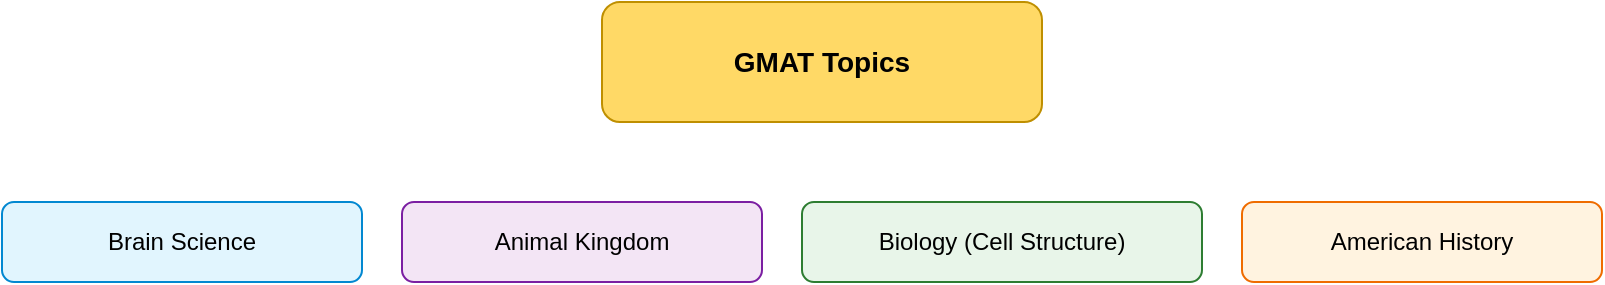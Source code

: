 <?xml version="1.0" encoding="UTF-8"?>
<mxfile>
  <diagram name="GMAT Topics" id="gmattopics">
    <mxGraphModel dx="1280" dy="800" grid="1" gridSize="10" guides="1" tooltips="1" connect="1" arrows="1" fold="1" page="1" pageScale="1" pageWidth="850" pageHeight="1100">
      <root>
        <mxCell id="0"/>
        <mxCell id="1" parent="0"/>

        <!-- Central node -->
        <mxCell id="2" value="GMAT Topics" style="rounded=1;whiteSpace=wrap;html=1;fillColor=#ffd966;strokeColor=#bf8f00;fontSize=14;fontStyle=1;" vertex="1" parent="1">
          <mxGeometry x="320" y="20" width="220" height="60" as="geometry"/>
        </mxCell>

        <!-- Main topic nodes (row 1) -->
        <mxCell id="10" value="Brain Science" style="rounded=1;whiteSpace=wrap;html=1;fillColor=#e1f5fe;strokeColor=#0288d1;fontSize=12;" vertex="1" parent="1">
          <mxGeometry x="20" y="120" width="180" height="40" as="geometry"/>
        </mxCell>
        <mxCell id="11" value="Animal Kingdom" style="rounded=1;whiteSpace=wrap;html=1;fillColor=#f3e5f5;strokeColor=#7b1fa2;fontSize=12;" vertex="1" parent="1">
          <mxGeometry x="220" y="120" width="180" height="40" as="geometry"/>
        </mxCell>
        <mxCell id="12" value="Biology (Cell Structure)" style="rounded=1;whiteSpace=wrap;html=1;fillColor=#e8f5e9;strokeColor=#2e7d32;fontSize=12;" vertex="1" parent="1">
          <mxGeometry x="420" y="120" width="200" height="40" as="geometry"/>
        </mxCell>
        <mxCell id="13" value="American History" style="rounded=1;whiteSpace=wrap;html=1;fillColor=#fff3e0;strokeColor=#ef6c00;fontSize=12;" vertex="1" parent="1">
          <mxGeometry x="640" y="120" width="180" height="40" as="geometry"/>
        </mxCell>
        <mxCell id="14" value="American Economy & Finance" style="rounded=1;whiteSpace=wrap;html=1;fillColor=#ffebee;strokeColor=#c62828;fontSize=12;" vertex="1" parent="1">
          <mxGeometry x="840" y="120" width="220" height="40" as="geometry"/>
        </mxCell>

        <!-- Main topic nodes (row 2) -->
        <mxCell id="15" value="Challenges to Religion" style="rounded=1;whiteSpace=wrap;html=1;fillColor=#e8f5e9;strokeColor=#558b2f;fontSize=12;" vertex="1" parent="1">
          <mxGeometry x="20" y="220" width="240" height="40" as="geometry"/>
        </mxCell>
        <mxCell id="16" value="American Domination" style="rounded=1;whiteSpace=wrap;html=1;fillColor=#ede7f6;strokeColor=#5e35b1;fontSize=12;" vertex="1" parent="1">
          <mxGeometry x="300" y="220" width="220" height="40" as="geometry"/>
        </mxCell>
        <mxCell id="17" value="Political Systems & Cold War" style="rounded=1;whiteSpace=wrap;html=1;fillColor=#e1f5fe;strokeColor=#0277bd;fontSize=12;" vertex="1" parent="1">
          <mxGeometry x="540" y="220" width="260" height="40" as="geometry"/>
        </mxCell>
        <mxCell id="18" value="Groups in America" style="rounded=1;whiteSpace=wrap;html=1;fillColor=#fffde7;strokeColor=#f9a825;fontSize=12;" vertex="1" parent="1">
          <mxGeometry x="820" y="220" width="240" height="40" as="geometry"/>
        </mxCell>

        <!-- Main topic nodes (row 3) -->
        <mxCell id="19" value="Supreme Court Cases" style="rounded=1;whiteSpace=wrap;html=1;fillColor=#e8f5e9;strokeColor=#2e7d32;fontSize=12;" vertex="1" parent="1">
          <mxGeometry x="20" y="320" width="260" height="40" as="geometry"/>
        </mxCell>
        <mxCell id="20" value="Science & Latest Technology" style="rounded=1;whiteSpace=wrap;html=1;fillColor=#ffebee;strokeColor=#c62828;fontSize=12;" vertex="1" parent="1">
          <mxGeometry x="320" y="320" width="420" height="40" as="geometry"/>
        </mxCell>

        <!-- Edges from central to mains -->
        <mxCell id="e2" edge="1" parent="1" source="2" target="10" style="edgeStyle=orthogonalEdgeStyle;rounded=0;html=1;strokeColor=#666666;"><mxGeometry relative="1" as="geometry"/></mxCell>
        <mxCell id="e3" edge="1" parent="1" source="2" target="11" style="edgeStyle=orthogonalEdgeStyle;rounded=0;html=1;strokeColor=#666666;"><mxGeometry relative="1" as="geometry"/></mxCell>
        <mxCell id="e4" edge="1" parent="1" source="2" target="12" style="edgeStyle=orthogonalEdgeStyle;rounded=0;html=1;strokeColor=#666666;"><mxGeometry relative="1" as="geometry"/></mxCell>
        <mxCell id="e5" edge="1" parent="1" source="2" target="13" style="edgeStyle=orthogonalEdgeStyle;rounded=0;html=1;strokeColor=#666666;"><mxGeometry relative="1" as="geometry"/></mxCell>
        <mxCell id="e6" edge="1" parent="1" source="2" target="14" style="edgeStyle=orthogonalEdgeStyle;rounded=0;html=1;strokeColor=#666666;"><mxGeometry relative="1" as="geometry"/></mxCell>
        <mxCell id="e7" edge="1" parent="1" source="2" target="15" style="edgeStyle=orthogonalEdgeStyle;rounded=0;html=1;strokeColor=#666666;"><mxGeometry relative="1" as="geometry"/></mxCell>
        <mxCell id="e8" edge="1" parent="1" source="2" target="16" style="edgeStyle=orthogonalEdgeStyle;rounded=0;html=1;strokeColor=#666666;"><mxGeometry relative="1" as="geometry"/></mxCell>
        <mxCell id="e9" edge="1" parent="1" source="2" target="17" style="edgeStyle=orthogonalEdgeStyle;rounded=0;html=1;strokeColor=#666666;"><mxGeometry relative="1" as="geometry"/></mxCell>
        <mxCell id="e10" edge="1" parent="1" source="2" target="18" style="edgeStyle=orthogonalEdgeStyle;rounded=0;html=1;strokeColor=#666666;"><mxGeometry relative="1" as="geometry"/></mxCell>
        <mxCell id="e11" edge="1" parent="1" source="2" target="19" style="edgeStyle=orthogonalEdgeStyle;rounded=0;html=1;strokeColor=#666666;"><mxGeometry relative="1" as="geometry"/></mxCell>
        <mxCell id="e12" edge="1" parent="1" source="2" target="20" style="edgeStyle=orthogonalEdgeStyle;rounded=0;html=1;strokeColor=#666666;"><mxGeometry relative="1" as="geometry"/></mxCell>

        <!-- Subtopics for Brain Science (10) -->
        <mxCell id="101" value="Evolution of nervous systems" style="rounded=1;whiteSpace=wrap;html=1;fillColor=#ffffff;strokeColor=#0288d1;fontSize=11;" vertex="1" parent="1">
          <mxGeometry x="20" y="180" width="180" height="30" as="geometry"/>
        </mxCell>
        <mxCell id="102" value="Key brain structures" style="rounded=1;whiteSpace=wrap;html=1;fillColor=#ffffff;strokeColor=#0288d1;fontSize=11;" vertex="1" parent="1">
          <mxGeometry x="20" y="220" width="180" height="30" as="geometry"/>
        </mxCell>
        <mxCell id="103" value="Cognition & behavior" style="rounded=1;whiteSpace=wrap;html=1;fillColor=#ffffff;strokeColor=#0288d1;fontSize=11;" vertex="1" parent="1">
          <mxGeometry x="20" y="260" width="180" height="30" as="geometry"/>
        </mxCell>
        <mxCell id="e101" edge="1" parent="1" source="10" target="101"><mxGeometry relative="1" as="geometry"/></mxCell>
        <mxCell id="e102" edge="1" parent="1" source="10" target="102"><mxGeometry relative="1" as="geometry"/></mxCell>
        <mxCell id="e103" edge="1" parent="1" source="10" target="103"><mxGeometry relative="1" as="geometry"/></mxCell>

        <!-- Subtopics for Animal Kingdom (11) -->
        <mxCell id="111" value="Classification & taxonomy" style="rounded=1;whiteSpace=wrap;html=1;fillColor=#ffffff;strokeColor=#7b1fa2;fontSize=11;" vertex="1" parent="1">
          <mxGeometry x="220" y="180" width="180" height="30" as="geometry"/>
        </mxCell>
        <mxCell id="112" value="Adaptations & niches" style="rounded=1;whiteSpace=wrap;html=1;fillColor=#ffffff;strokeColor=#7b1fa2;fontSize=11;" vertex="1" parent="1">
          <mxGeometry x="220" y="220" width="180" height="30" as="geometry"/>
        </mxCell>
        <mxCell id="113" value="Behavior & social systems" style="rounded=1;whiteSpace=wrap;html=1;fillColor=#ffffff;strokeColor=#7b1fa2;fontSize=11;" vertex="1" parent="1">
          <mxGeometry x="220" y="260" width="180" height="30" as="geometry"/>
        </mxCell>
        <mxCell id="e111" edge="1" parent="1" source="11" target="111"><mxGeometry relative="1" as="geometry"/></mxCell>
        <mxCell id="e112" edge="1" parent="1" source="11" target="112"><mxGeometry relative="1" as="geometry"/></mxCell>
        <mxCell id="e113" edge="1" parent="1" source="11" target="113"><mxGeometry relative="1" as="geometry"/></mxCell>

        <!-- Subtopics for Biology (12) -->
        <mxCell id="121" value="Cell types: prokaryote/eukaryote" style="rounded=1;whiteSpace=wrap;html=1;fillColor=#ffffff;strokeColor=#2e7d32;fontSize=11;" vertex="1" parent="1">
          <mxGeometry x="420" y="180" width="200" height="30" as="geometry"/>
        </mxCell>
        <mxCell id="122" value="Organelles & function" style="rounded=1;whiteSpace=wrap;html=1;fillColor=#ffffff;strokeColor=#2e7d32;fontSize=11;" vertex="1" parent="1">
          <mxGeometry x="420" y="220" width="200" height="30" as="geometry"/>
        </mxCell>
        <mxCell id="123" value="Cell division (mitosis/meiosis)" style="rounded=1;whiteSpace=wrap;html=1;fillColor=#ffffff;strokeColor=#2e7d32;fontSize=11;" vertex="1" parent="1">
          <mxGeometry x="420" y="260" width="200" height="30" as="geometry"/>
        </mxCell>
        <mxCell id="e121" edge="1" parent="1" source="12" target="121"><mxGeometry relative="1" as="geometry"/></mxCell>
        <mxCell id="e122" edge="1" parent="1" source="12" target="122"><mxGeometry relative="1" as="geometry"/></mxCell>
        <mxCell id="e123" edge="1" parent="1" source="12" target="123"><mxGeometry relative="1" as="geometry"/></mxCell>

        <!-- Subtopics for American History (13) -->
        <mxCell id="131" value="Causes of Independence" style="rounded=1;whiteSpace=wrap;html=1;fillColor=#ffffff;strokeColor=#ef6c00;fontSize=11;" vertex="1" parent="1">
          <mxGeometry x="640" y="180" width="180" height="30" as="geometry"/>
        </mxCell>
        <mxCell id="132" value="Constitution & early republic" style="rounded=1;whiteSpace=wrap;html=1;fillColor=#ffffff;strokeColor=#ef6c00;fontSize=11;" vertex="1" parent="1">
          <mxGeometry x="640" y="220" width="180" height="30" as="geometry"/>
        </mxCell>
        <mxCell id="133" value="Civil War & Reconstruction" style="rounded=1;whiteSpace=wrap;html=1;fillColor=#ffffff;strokeColor=#ef6c00;fontSize=11;" vertex="1" parent="1">
          <mxGeometry x="640" y="260" width="180" height="30" as="geometry"/>
        </mxCell>
        <mxCell id="e131" edge="1" parent="1" source="13" target="131"><mxGeometry relative="1" as="geometry"/></mxCell>
        <mxCell id="e132" edge="1" parent="1" source="13" target="132"><mxGeometry relative="1" as="geometry"/></mxCell>
        <mxCell id="e133" edge="1" parent="1" source="13" target="133"><mxGeometry relative="1" as="geometry"/></mxCell>

        <!-- Subtopics for American Economy (14) -->
        <mxCell id="141" value="Foundational economics" style="rounded=1;whiteSpace=wrap;html=1;fillColor=#ffffff;strokeColor=#c62828;fontSize=11;" vertex="1" parent="1">
          <mxGeometry x="840" y="180" width="220" height="30" as="geometry"/>
        </mxCell>
        <mxCell id="142" value="Financial markets" style="rounded=1;whiteSpace=wrap;html=1;fillColor=#ffffff;strokeColor=#c62828;fontSize=11;" vertex="1" parent="1">
          <mxGeometry x="840" y="220" width="220" height="30" as="geometry"/>
        </mxCell>
        <mxCell id="143" value="Monetary & fiscal policy" style="rounded=1;whiteSpace=wrap;html=1;fillColor=#ffffff;strokeColor=#c62828;fontSize=11;" vertex="1" parent="1">
          <mxGeometry x="840" y="260" width="220" height="30" as="geometry"/>
        </mxCell>
        <mxCell id="e141" edge="1" parent="1" source="14" target="141"><mxGeometry relative="1" as="geometry"/></mxCell>
        <mxCell id="e142" edge="1" parent="1" source="14" target="142"><mxGeometry relative="1" as="geometry"/></mxCell>
        <mxCell id="e143" edge="1" parent="1" source="14" target="143"><mxGeometry relative="1" as="geometry"/></mxCell>

        <!-- Subtopics for Challenges to Religion (15) -->
        <mxCell id="151" value="Enlightenment critiques" style="rounded=1;whiteSpace=wrap;html=1;fillColor=#ffffff;strokeColor=#558b2f;fontSize=11;" vertex="1" parent="1">
          <mxGeometry x="20" y="280" width="240" height="30" as="geometry"/>
        </mxCell>
        <mxCell id="152" value="Science vs religion" style="rounded=1;whiteSpace=wrap;html=1;fillColor=#ffffff;strokeColor=#558b2f;fontSize=11;" vertex="1" parent="1">
          <mxGeometry x="20" y="320" width="240" height="30" as="geometry"/>
        </mxCell>
        <mxCell id="153" value="Secularism & philosophy" style="rounded=1;whiteSpace=wrap;html=1;fillColor=#ffffff;strokeColor=#558b2f;fontSize=11;" vertex="1" parent="1">
          <mxGeometry x="20" y="360" width="240" height="30" as="geometry"/>
        </mxCell>
        <mxCell id="e151" edge="1" parent="1" source="15" target="151"><mxGeometry relative="1" as="geometry"/></mxCell>
        <mxCell id="e152" edge="1" parent="1" source="15" target="152"><mxGeometry relative="1" as="geometry"/></mxCell>
        <mxCell id="e153" edge="1" parent="1" source="15" target="153"><mxGeometry relative="1" as="geometry"/></mxCell>

        <!-- Subtopics for American Domination (16) -->
        <mxCell id="161" value="Military power & WWII" style="rounded=1;whiteSpace=wrap;html=1;fillColor=#ffffff;strokeColor=#5e35b1;fontSize=11;" vertex="1" parent="1">
          <mxGeometry x="300" y="280" width="220" height="30" as="geometry"/>
        </mxCell>
        <mxCell id="162" value="Economic influence" style="rounded=1;whiteSpace=wrap;html=1;fillColor=#ffffff;strokeColor=#5e35b1;fontSize=11;" vertex="1" parent="1">
          <mxGeometry x="300" y="320" width="220" height="30" as="geometry"/>
        </mxCell>
        <mxCell id="163" value="Cultural soft power" style="rounded=1;whiteSpace=wrap;html=1;fillColor=#ffffff;strokeColor=#5e35b1;fontSize=11;" vertex="1" parent="1">
          <mxGeometry x="300" y="360" width="220" height="30" as="geometry"/>
        </mxCell>
        <mxCell id="e161" edge="1" parent="1" source="16" target="161"><mxGeometry relative="1" as="geometry"/></mxCell>
        <mxCell id="e162" edge="1" parent="1" source="16" target="162"><mxGeometry relative="1" as="geometry"/></mxCell>
        <mxCell id="e163" edge="1" parent="1" source="16" target="163"><mxGeometry relative="1" as="geometry"/></mxCell>

        <!-- Subtopics for Political Systems (17) -->
        <mxCell id="171" value="Ideologies (capitalism, socialism)" style="rounded=1;whiteSpace=wrap;html=1;fillColor=#ffffff;strokeColor=#0277bd;fontSize=11;" vertex="1" parent="1">
          <mxGeometry x="540" y="280" width="260" height="30" as="geometry"/>
        </mxCell>
        <mxCell id="172" value="Cold War conflicts" style="rounded=1;whiteSpace=wrap;html=1;fillColor=#ffffff;strokeColor=#0277bd;fontSize=11;" vertex="1" parent="1">
          <mxGeometry x="540" y="320" width="260" height="30" as="geometry"/>
        </mxCell>
        <mxCell id="173" value="Fall of USSR & transition" style="rounded=1;whiteSpace=wrap;html=1;fillColor=#ffffff;strokeColor=#0277bd;fontSize=11;" vertex="1" parent="1">
          <mxGeometry x="540" y="360" width="260" height="30" as="geometry"/>
        </mxCell>
        <mxCell id="e171" edge="1" parent="1" source="17" target="171"><mxGeometry relative="1" as="geometry"/></mxCell>
        <mxCell id="e172" edge="1" parent="1" source="17" target="172"><mxGeometry relative="1" as="geometry"/></mxCell>
        <mxCell id="e173" edge="1" parent="1" source="17" target="173"><mxGeometry relative="1" as="geometry"/></mxCell>

        <!-- Subtopics for Groups in America (18) -->
        <mxCell id="181" value="Slavery & Civil Rights" style="rounded=1;whiteSpace=wrap;html=1;fillColor=#ffffff;strokeColor=#f9a825;fontSize=11;" vertex="1" parent="1">
          <mxGeometry x="820" y="280" width="240" height="30" as="geometry"/>
        </mxCell>
        <mxCell id="182" value="Immigration & identity" style="rounded=1;whiteSpace=wrap;html=1;fillColor=#ffffff;strokeColor=#f9a825;fontSize=11;" vertex="1" parent="1">
          <mxGeometry x="820" y="320" width="240" height="30" as="geometry"/>
        </mxCell>
        <mxCell id="183" value="Contemporary policy issues" style="rounded=1;whiteSpace=wrap;html=1;fillColor=#ffffff;strokeColor=#f9a825;fontSize=11;" vertex="1" parent="1">
          <mxGeometry x="820" y="360" width="240" height="30" as="geometry"/>
        </mxCell>
        <mxCell id="e181" edge="1" parent="1" source="18" target="181"><mxGeometry relative="1" as="geometry"/></mxCell>
        <mxCell id="e182" edge="1" parent="1" source="18" target="182"><mxGeometry relative="1" as="geometry"/></mxCell>
        <mxCell id="e183" edge="1" parent="1" source="18" target="183"><mxGeometry relative="1" as="geometry"/></mxCell>

        <!-- Subtopics for Supreme Court Cases (19) -->
        <mxCell id="191" value="Judicial review & Marbury" style="rounded=1;whiteSpace=wrap;html=1;fillColor=#ffffff;strokeColor=#2e7d32;fontSize=11;" vertex="1" parent="1">
          <mxGeometry x="20" y="380" width="260" height="30" as="geometry"/>
        </mxCell>
        <mxCell id="192" value="Civil rights cases (Brown, Dred Scott)" style="rounded=1;whiteSpace=wrap;html=1;fillColor=#ffffff;strokeColor=#2e7d32;fontSize=11;" vertex="1" parent="1">
          <mxGeometry x="20" y="420" width="260" height="30" as="geometry"/>
        </mxCell>
        <mxCell id="193" value="Modern cases (Roe, Citizens United)" style="rounded=1;whiteSpace=wrap;html=1;fillColor=#ffffff;strokeColor=#2e7d32;fontSize=11;" vertex="1" parent="1">
          <mxGeometry x="20" y="460" width="260" height="30" as="geometry"/>
        </mxCell>
        <mxCell id="e191" edge="1" parent="1" source="19" target="191"><mxGeometry relative="1" as="geometry"/></mxCell>
        <mxCell id="e192" edge="1" parent="1" source="19" target="192"><mxGeometry relative="1" as="geometry"/></mxCell>
        <mxCell id="e193" edge="1" parent="1" source="19" target="193"><mxGeometry relative="1" as="geometry"/></mxCell>

        <!-- Subtopics for Science & Tech (20) -->
        <mxCell id="201" value="Biology & Genetics" style="rounded=1;whiteSpace=wrap;html=1;fillColor=#ffffff;strokeColor=#c62828;fontSize=11;" vertex="1" parent="1">
          <mxGeometry x="320" y="380" width="160" height="30" as="geometry"/>
        </mxCell>
        <mxCell id="202" value="Astronomy & Cosmology" style="rounded=1;whiteSpace=wrap;html=1;fillColor=#ffffff;strokeColor=#c62828;fontSize=11;" vertex="1" parent="1">
          <mxGeometry x="500" y="380" width="160" height="30" as="geometry"/>
        </mxCell>
        <mxCell id="203" value="AI, Genomics, Quantum & Space" style="rounded=1;whiteSpace=wrap;html=1;fillColor=#ffffff;strokeColor=#c62828;fontSize=11;" vertex="1" parent="1">
          <mxGeometry x="680" y="380" width="160" height="30" as="geometry"/>
        </mxCell>
        <mxCell id="e201" edge="1" parent="1" source="20" target="201"><mxGeometry relative="1" as="geometry"/></mxCell>
        <mxCell id="e202" edge="1" parent="1" source="20" target="202"><mxGeometry relative="1" as="geometry"/></mxCell>
        <mxCell id="e203" edge="1" parent="1" source="20" target="203"><mxGeometry relative="1" as="geometry"/></mxCell>

      </root>
    </mxGraphModel>
  </diagram>
</mxfile>

